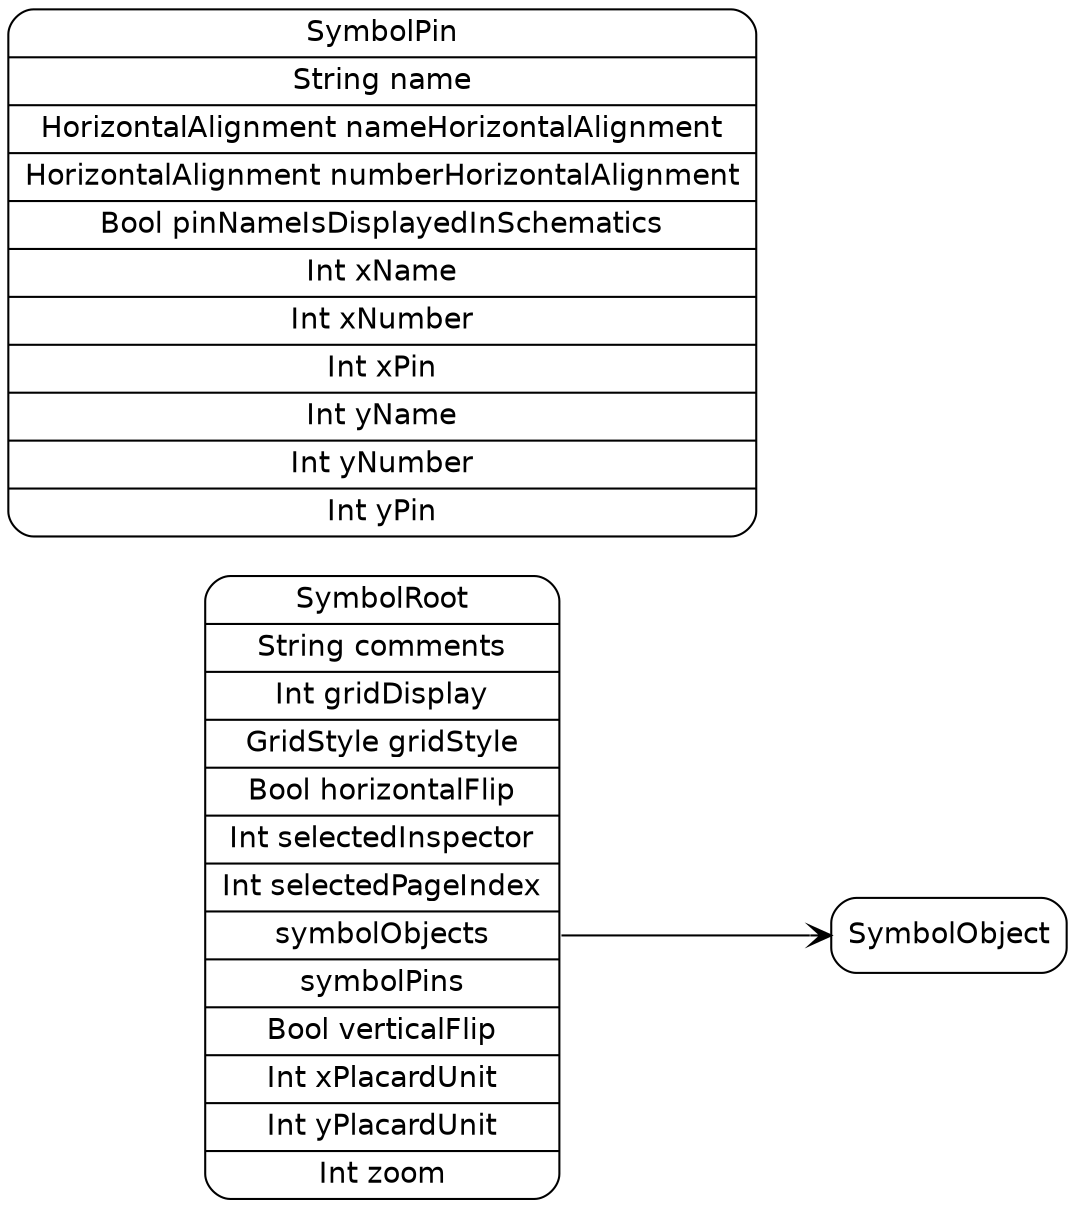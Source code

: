 digraph G {
  rankdir=LR ;
  node [shape=record fontname=helvetica style=rounded] ;
  SymbolRoot[label="<SymbolRoot>SymbolRoot|String comments|Int gridDisplay|GridStyle gridStyle|Bool horizontalFlip|Int selectedInspector|Int selectedPageIndex|<symbolObjects>symbolObjects|<symbolPins>symbolPins|Bool verticalFlip|Int xPlacardUnit|Int yPlacardUnit|Int zoom"] ;
  SymbolPin[label="<SymbolPin>SymbolPin|String name|HorizontalAlignment nameHorizontalAlignment|HorizontalAlignment numberHorizontalAlignment|Bool pinNameIsDisplayedInSchematics|Int xName|Int xNumber|Int xPin|Int yName|Int yNumber|Int yPin"] ;
  SymbolObject[label="<SymbolObject>SymbolObject"] ;
  SymbolRoot:symbolObjects -> SymbolObject:SymbolObject [dir=both arrowtail=none arrowhead=vee] ;
}
